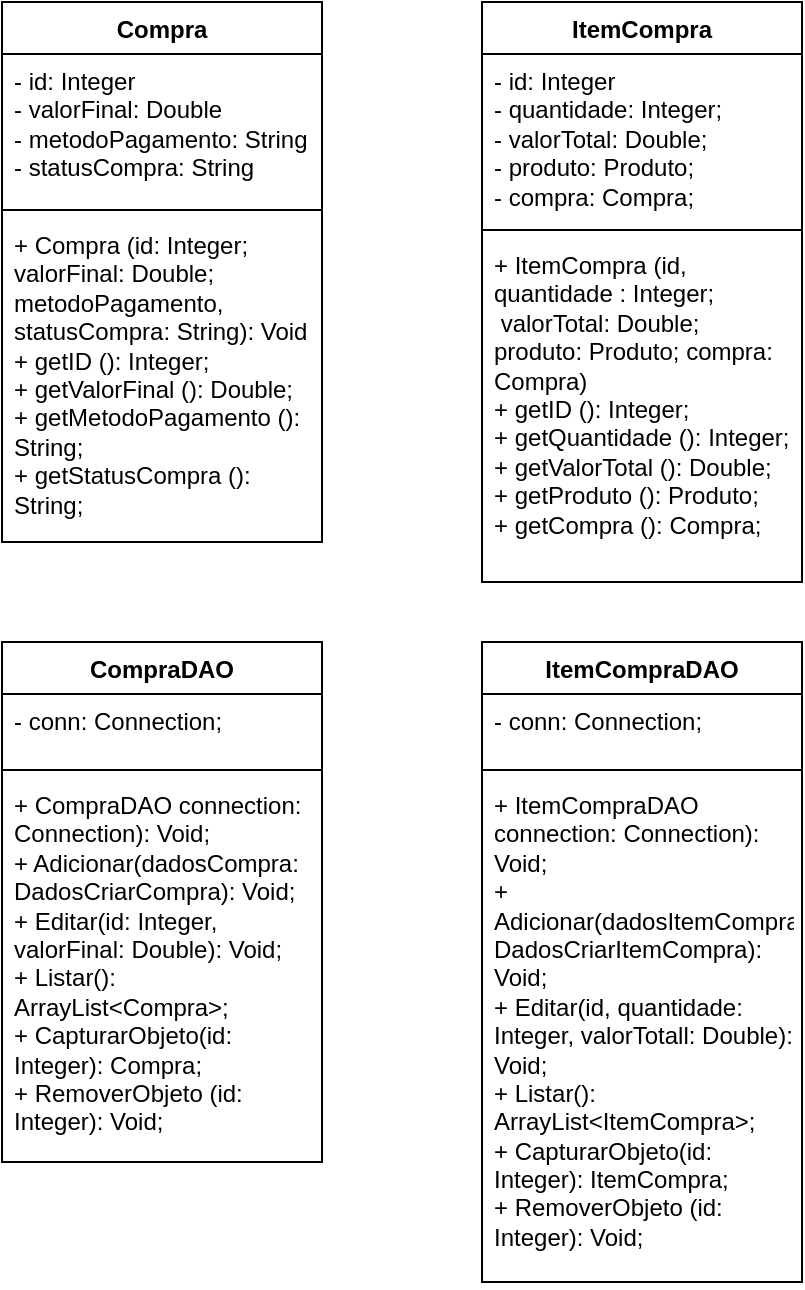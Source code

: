 <mxfile version="21.3.5" type="device">
  <diagram name="Página-1" id="J4K7iichQjgb96UlARjg">
    <mxGraphModel dx="1224" dy="541" grid="1" gridSize="10" guides="1" tooltips="1" connect="1" arrows="1" fold="1" page="1" pageScale="1" pageWidth="827" pageHeight="1169" math="0" shadow="0">
      <root>
        <mxCell id="0" />
        <mxCell id="1" parent="0" />
        <mxCell id="LOVSOSI9yWZroj-ZfK8c-110" value="Compra" style="swimlane;fontStyle=1;align=center;verticalAlign=top;childLayout=stackLayout;horizontal=1;startSize=26;horizontalStack=0;resizeParent=1;resizeParentMax=0;resizeLast=0;collapsible=1;marginBottom=0;whiteSpace=wrap;html=1;" vertex="1" parent="1">
          <mxGeometry x="120" y="280" width="160" height="270" as="geometry" />
        </mxCell>
        <mxCell id="LOVSOSI9yWZroj-ZfK8c-111" value="- id: Integer&lt;br&gt;- valorFinal: Double&lt;br&gt;- metodoPagamento: String&lt;br&gt;- statusCompra: String" style="text;strokeColor=none;fillColor=none;align=left;verticalAlign=top;spacingLeft=4;spacingRight=4;overflow=hidden;rotatable=0;points=[[0,0.5],[1,0.5]];portConstraint=eastwest;whiteSpace=wrap;html=1;" vertex="1" parent="LOVSOSI9yWZroj-ZfK8c-110">
          <mxGeometry y="26" width="160" height="74" as="geometry" />
        </mxCell>
        <mxCell id="LOVSOSI9yWZroj-ZfK8c-112" value="" style="line;strokeWidth=1;fillColor=none;align=left;verticalAlign=middle;spacingTop=-1;spacingLeft=3;spacingRight=3;rotatable=0;labelPosition=right;points=[];portConstraint=eastwest;strokeColor=inherit;" vertex="1" parent="LOVSOSI9yWZroj-ZfK8c-110">
          <mxGeometry y="100" width="160" height="8" as="geometry" />
        </mxCell>
        <mxCell id="LOVSOSI9yWZroj-ZfK8c-113" value="+ Compra (id: Integer; valorFinal: Double; metodoPagamento, statusCompra: String): Void&lt;br&gt;+ getID (): Integer;&lt;br&gt;+ getValorFinal (): Double;&lt;br&gt;+ getMetodoPagamento (): String;&lt;br&gt;+ getStatusCompra (): String;" style="text;strokeColor=none;fillColor=none;align=left;verticalAlign=top;spacingLeft=4;spacingRight=4;overflow=hidden;rotatable=0;points=[[0,0.5],[1,0.5]];portConstraint=eastwest;whiteSpace=wrap;html=1;" vertex="1" parent="LOVSOSI9yWZroj-ZfK8c-110">
          <mxGeometry y="108" width="160" height="162" as="geometry" />
        </mxCell>
        <mxCell id="LOVSOSI9yWZroj-ZfK8c-114" value="ItemCompra" style="swimlane;fontStyle=1;align=center;verticalAlign=top;childLayout=stackLayout;horizontal=1;startSize=26;horizontalStack=0;resizeParent=1;resizeParentMax=0;resizeLast=0;collapsible=1;marginBottom=0;whiteSpace=wrap;html=1;" vertex="1" parent="1">
          <mxGeometry x="360" y="280" width="160" height="290" as="geometry" />
        </mxCell>
        <mxCell id="LOVSOSI9yWZroj-ZfK8c-115" value="- id: Integer&lt;br&gt;- quantidade: Integer;&lt;br&gt;- valorTotal: Double;&lt;br&gt;- produto: Produto;&lt;br&gt;- compra: Compra;" style="text;strokeColor=none;fillColor=none;align=left;verticalAlign=top;spacingLeft=4;spacingRight=4;overflow=hidden;rotatable=0;points=[[0,0.5],[1,0.5]];portConstraint=eastwest;whiteSpace=wrap;html=1;" vertex="1" parent="LOVSOSI9yWZroj-ZfK8c-114">
          <mxGeometry y="26" width="160" height="84" as="geometry" />
        </mxCell>
        <mxCell id="LOVSOSI9yWZroj-ZfK8c-116" value="" style="line;strokeWidth=1;fillColor=none;align=left;verticalAlign=middle;spacingTop=-1;spacingLeft=3;spacingRight=3;rotatable=0;labelPosition=right;points=[];portConstraint=eastwest;strokeColor=inherit;" vertex="1" parent="LOVSOSI9yWZroj-ZfK8c-114">
          <mxGeometry y="110" width="160" height="8" as="geometry" />
        </mxCell>
        <mxCell id="LOVSOSI9yWZroj-ZfK8c-117" value="+ ItemCompra (id, quantidade&amp;nbsp;: Integer;&lt;br&gt;&amp;nbsp;valorTotal: Double; produto: Produto; compra: Compra)&lt;br&gt;+ getID (): Integer;&lt;br&gt;+ getQuantidade (): Integer;&lt;br&gt;+ getValorTotal (): Double;&lt;br&gt;+ getProduto (): Produto;&lt;br&gt;+ getCompra (): Compra;" style="text;strokeColor=none;fillColor=none;align=left;verticalAlign=top;spacingLeft=4;spacingRight=4;overflow=hidden;rotatable=0;points=[[0,0.5],[1,0.5]];portConstraint=eastwest;whiteSpace=wrap;html=1;" vertex="1" parent="LOVSOSI9yWZroj-ZfK8c-114">
          <mxGeometry y="118" width="160" height="172" as="geometry" />
        </mxCell>
        <mxCell id="LOVSOSI9yWZroj-ZfK8c-118" value="CompraDAO" style="swimlane;fontStyle=1;align=center;verticalAlign=top;childLayout=stackLayout;horizontal=1;startSize=26;horizontalStack=0;resizeParent=1;resizeParentMax=0;resizeLast=0;collapsible=1;marginBottom=0;whiteSpace=wrap;html=1;" vertex="1" parent="1">
          <mxGeometry x="120" y="600" width="160" height="260" as="geometry" />
        </mxCell>
        <mxCell id="LOVSOSI9yWZroj-ZfK8c-119" value="- conn: Connection;" style="text;strokeColor=none;fillColor=none;align=left;verticalAlign=top;spacingLeft=4;spacingRight=4;overflow=hidden;rotatable=0;points=[[0,0.5],[1,0.5]];portConstraint=eastwest;whiteSpace=wrap;html=1;" vertex="1" parent="LOVSOSI9yWZroj-ZfK8c-118">
          <mxGeometry y="26" width="160" height="34" as="geometry" />
        </mxCell>
        <mxCell id="LOVSOSI9yWZroj-ZfK8c-120" value="" style="line;strokeWidth=1;fillColor=none;align=left;verticalAlign=middle;spacingTop=-1;spacingLeft=3;spacingRight=3;rotatable=0;labelPosition=right;points=[];portConstraint=eastwest;strokeColor=inherit;" vertex="1" parent="LOVSOSI9yWZroj-ZfK8c-118">
          <mxGeometry y="60" width="160" height="8" as="geometry" />
        </mxCell>
        <mxCell id="LOVSOSI9yWZroj-ZfK8c-121" value="+ CompraDAO connection: Connection): Void;&lt;br&gt;+ Adicionar(dadosCompra: DadosCriarCompra): Void;&lt;br&gt;+ Editar(id: Integer, valorFinal: Double): Void;&lt;br&gt;+ Listar(): ArrayList&amp;lt;Compra&amp;gt;;&lt;br&gt;+ CapturarObjeto(id: Integer): Compra;&lt;br&gt;+ RemoverObjeto (id: Integer): Void;" style="text;strokeColor=none;fillColor=none;align=left;verticalAlign=top;spacingLeft=4;spacingRight=4;overflow=hidden;rotatable=0;points=[[0,0.5],[1,0.5]];portConstraint=eastwest;whiteSpace=wrap;html=1;" vertex="1" parent="LOVSOSI9yWZroj-ZfK8c-118">
          <mxGeometry y="68" width="160" height="192" as="geometry" />
        </mxCell>
        <mxCell id="LOVSOSI9yWZroj-ZfK8c-122" value="ItemCompraDAO" style="swimlane;fontStyle=1;align=center;verticalAlign=top;childLayout=stackLayout;horizontal=1;startSize=26;horizontalStack=0;resizeParent=1;resizeParentMax=0;resizeLast=0;collapsible=1;marginBottom=0;whiteSpace=wrap;html=1;" vertex="1" parent="1">
          <mxGeometry x="360" y="600" width="160" height="320" as="geometry" />
        </mxCell>
        <mxCell id="LOVSOSI9yWZroj-ZfK8c-123" value="- conn: Connection;" style="text;strokeColor=none;fillColor=none;align=left;verticalAlign=top;spacingLeft=4;spacingRight=4;overflow=hidden;rotatable=0;points=[[0,0.5],[1,0.5]];portConstraint=eastwest;whiteSpace=wrap;html=1;" vertex="1" parent="LOVSOSI9yWZroj-ZfK8c-122">
          <mxGeometry y="26" width="160" height="34" as="geometry" />
        </mxCell>
        <mxCell id="LOVSOSI9yWZroj-ZfK8c-124" value="" style="line;strokeWidth=1;fillColor=none;align=left;verticalAlign=middle;spacingTop=-1;spacingLeft=3;spacingRight=3;rotatable=0;labelPosition=right;points=[];portConstraint=eastwest;strokeColor=inherit;" vertex="1" parent="LOVSOSI9yWZroj-ZfK8c-122">
          <mxGeometry y="60" width="160" height="8" as="geometry" />
        </mxCell>
        <mxCell id="LOVSOSI9yWZroj-ZfK8c-125" value="+ ItemCompraDAO connection: Connection): Void;&lt;br&gt;+ Adicionar(dadosItemCompra: DadosCriarItemCompra): Void;&lt;br&gt;+ Editar(id, quantidade: Integer, valorTotall: Double): Void;&lt;br&gt;+ Listar(): ArrayList&amp;lt;ItemCompra&amp;gt;;&lt;br&gt;+ CapturarObjeto(id: Integer): ItemCompra;&lt;br&gt;+ RemoverObjeto (id: Integer): Void;" style="text;strokeColor=none;fillColor=none;align=left;verticalAlign=top;spacingLeft=4;spacingRight=4;overflow=hidden;rotatable=0;points=[[0,0.5],[1,0.5]];portConstraint=eastwest;whiteSpace=wrap;html=1;" vertex="1" parent="LOVSOSI9yWZroj-ZfK8c-122">
          <mxGeometry y="68" width="160" height="252" as="geometry" />
        </mxCell>
      </root>
    </mxGraphModel>
  </diagram>
</mxfile>
